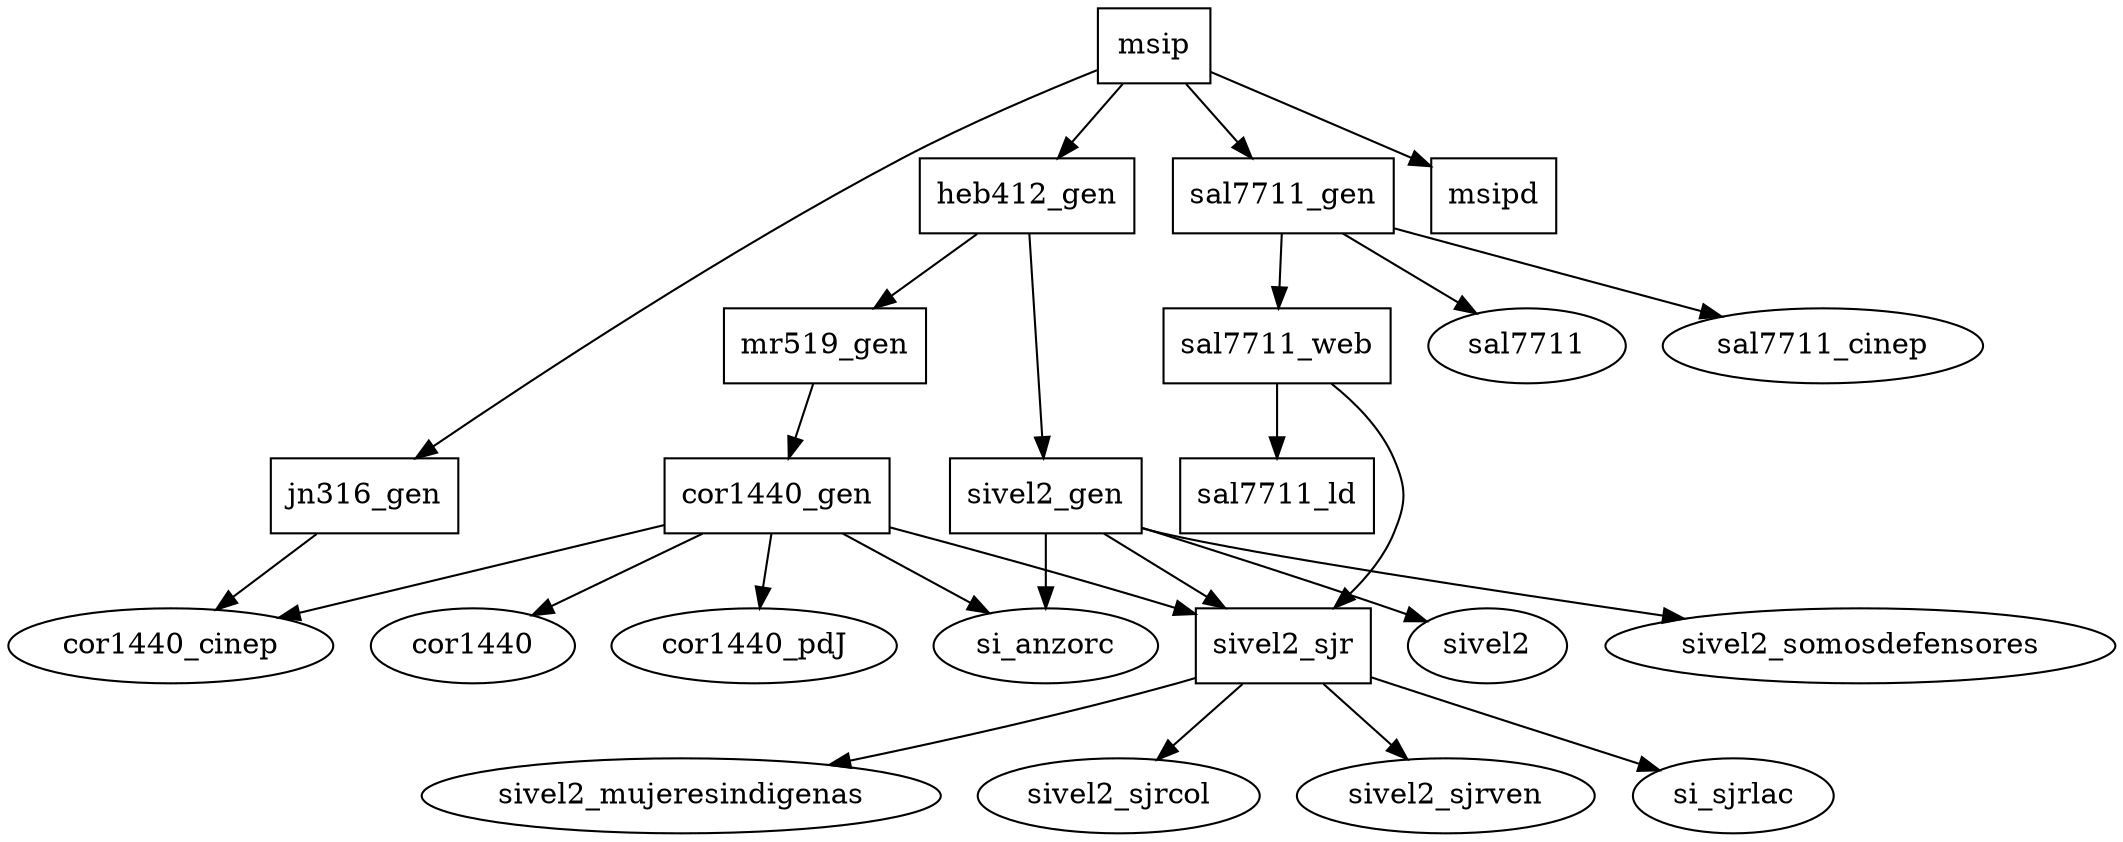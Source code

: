 digraph I {
  
  cor1440_gen  [shape=box]
  jn316_gen [shape=box]
  heb412_gen [shape=box]
  mr519_gen [shape=box]
  sivel2_gen [shape=box]
  sivel2_sjr [shape=box]
  sal7711_gen [shape=box]
  sal7711_ld [shape=box]
  sal7711_web [shape=box]
  msip [shape=box]
  msipd [shape=box]
 
  msip -> {msipd,jn316_gen,heb412_gen,sal7711_gen}
  heb412_gen -> {mr519_gen, sivel2_gen}
  mr519_gen -> cor1440_gen 
  jn316_gen -> cor1440_cinep
  sivel2_gen -> {sivel2, sivel2_sjr, sivel2_somosdefensores, si_anzorc}
  sal7711_gen -> {sal7711, sal7711_cinep, sal7711_web}
  sal7711_web -> {sivel2_sjr, sal7711_ld}
  cor1440_gen -> {cor1440, cor1440_pdJ, cor1440_cinep, sivel2_sjr, si_anzorc}
  sivel2_sjr -> {sivel2_mujeresindigenas, sivel2_sjrcol, sivel2_sjrven, si_sjrlac}

}
